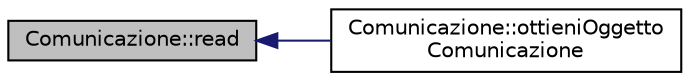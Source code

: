 digraph "Comunicazione::read"
{
  edge [fontname="Helvetica",fontsize="10",labelfontname="Helvetica",labelfontsize="10"];
  node [fontname="Helvetica",fontsize="10",shape=record];
  rankdir="LR";
  Node43 [label="Comunicazione::read",height=0.2,width=0.4,color="black", fillcolor="grey75", style="filled", fontcolor="black"];
  Node43 -> Node44 [dir="back",color="midnightblue",fontsize="10",style="solid",fontname="Helvetica"];
  Node44 [label="Comunicazione::ottieniOggetto\lComunicazione",height=0.2,width=0.4,color="black", fillcolor="white", style="filled",URL="$class_comunicazione.html#ad06d143e6030e8acd1c8f654bf5e961f",tooltip="ottieni una reference all&#39;oggetto HardwareSerial usato dalla libreria "];
}
